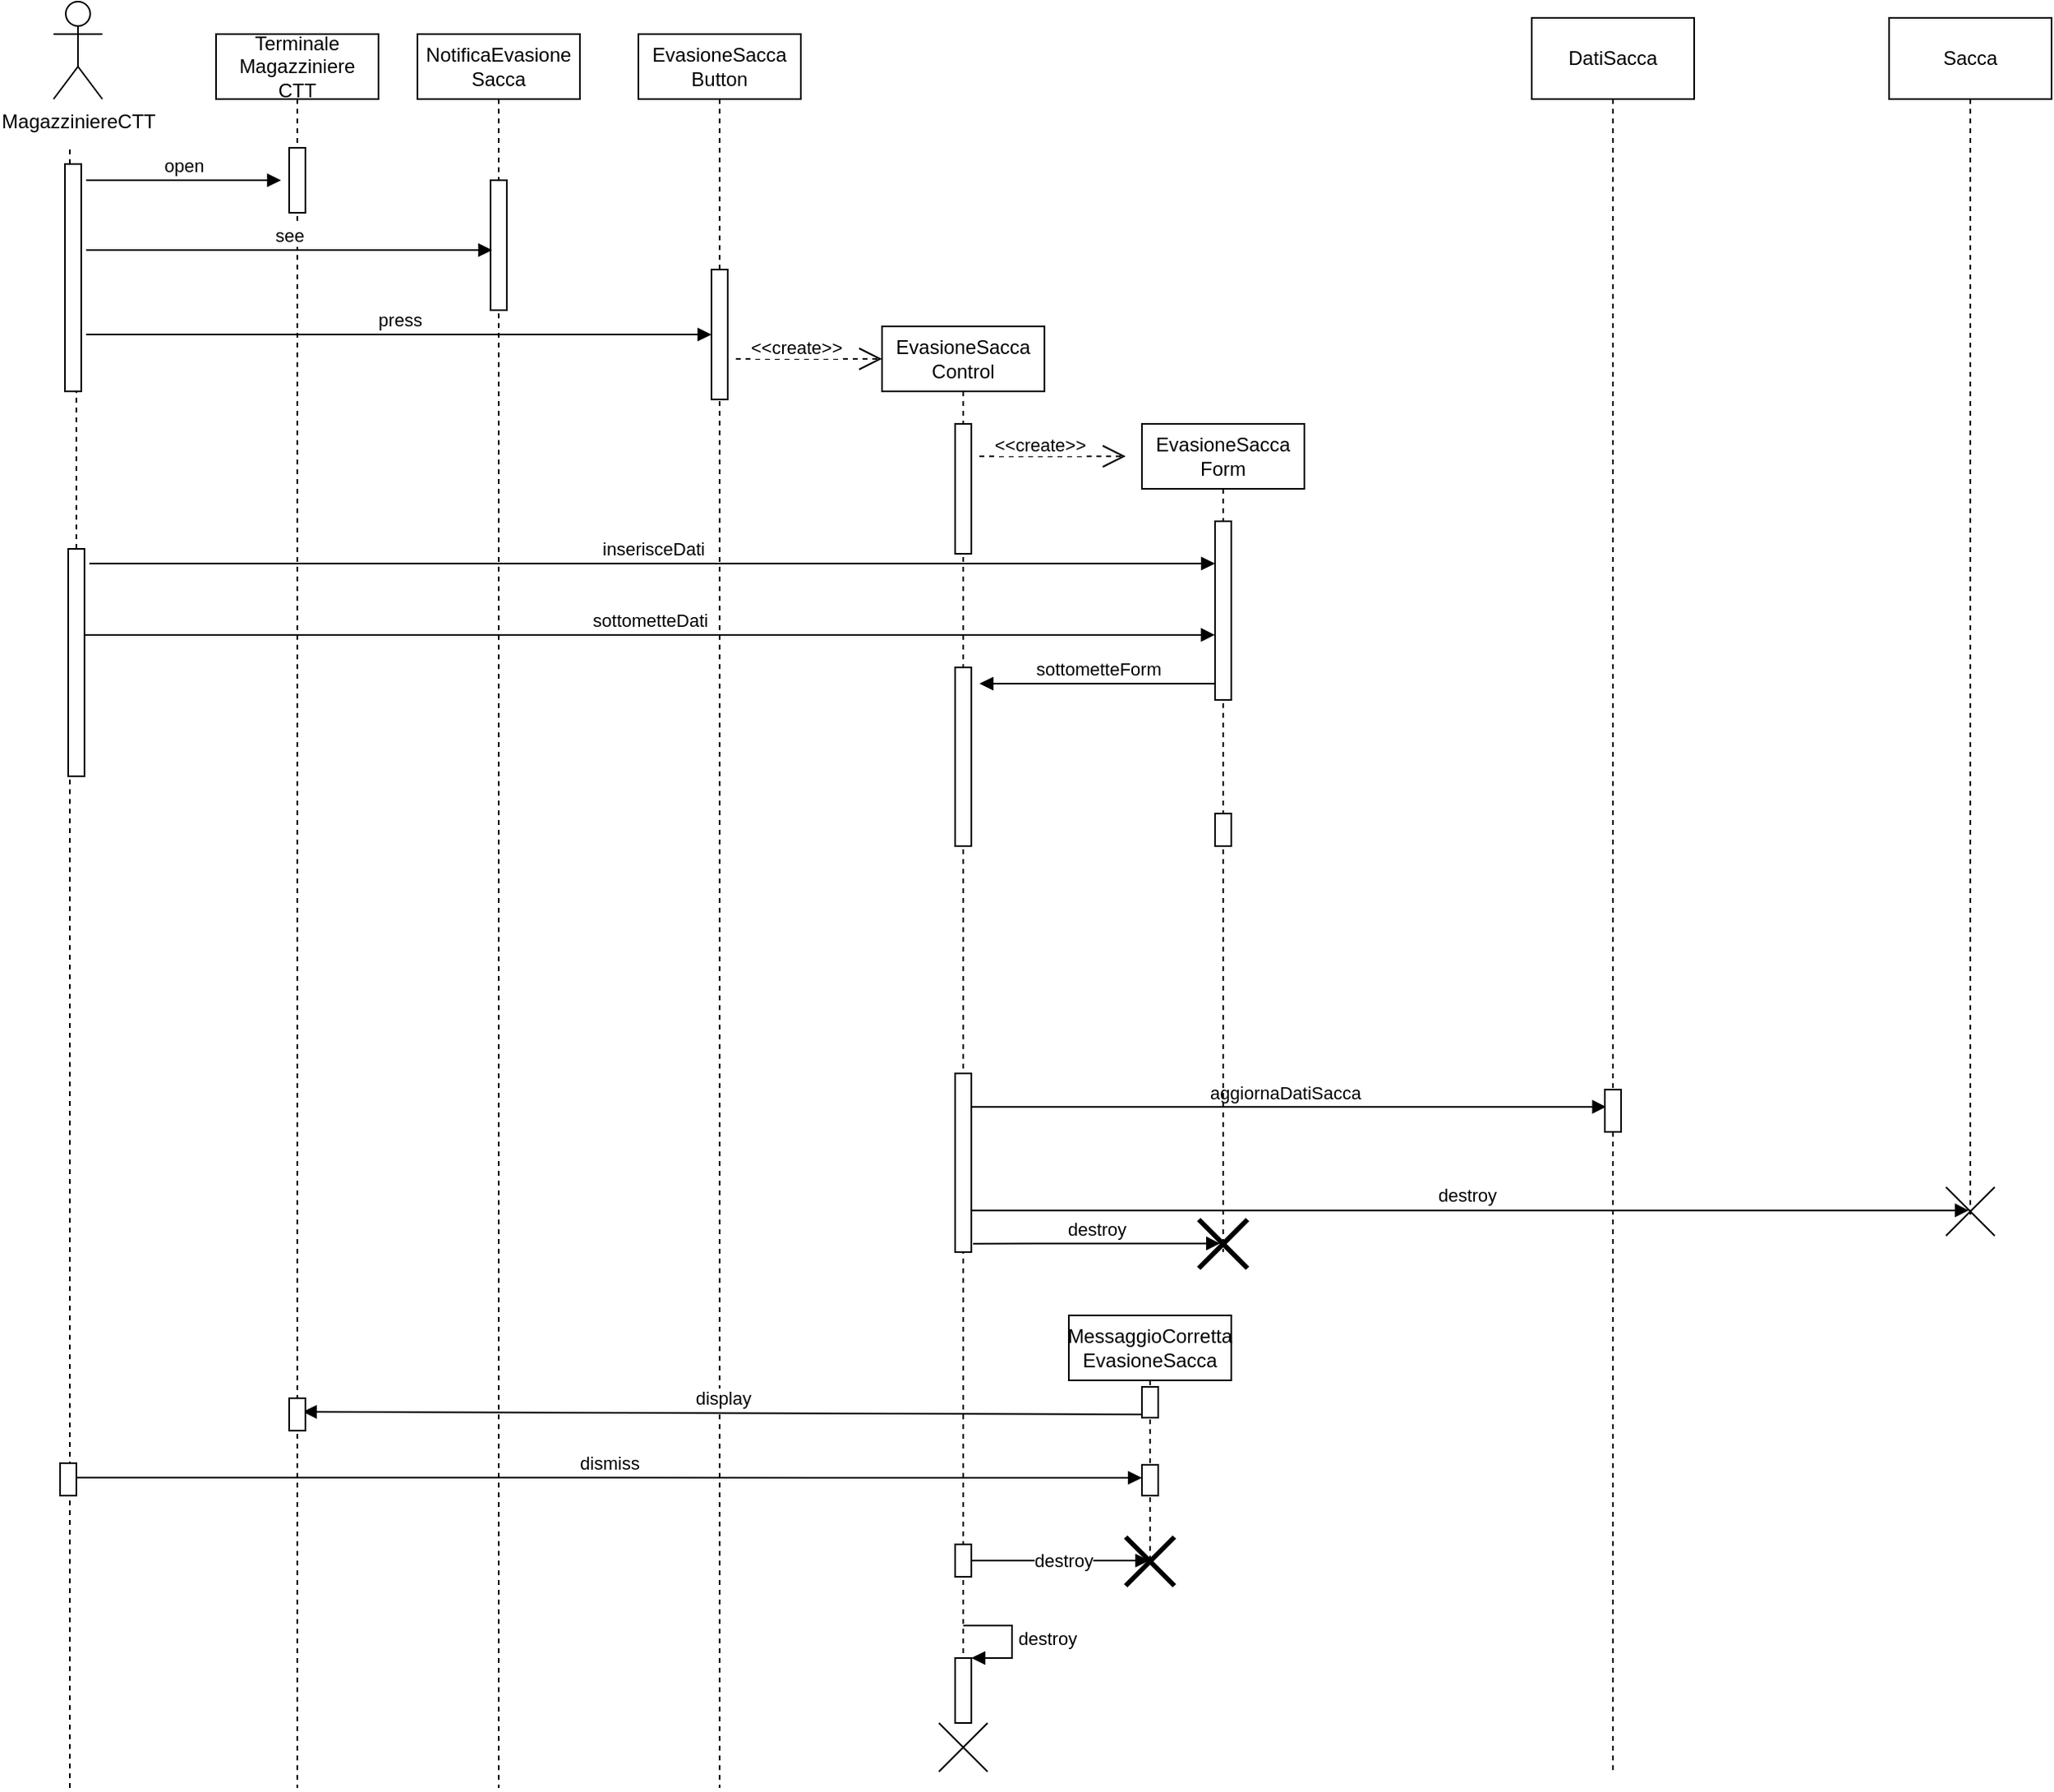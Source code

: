 <mxfile version="14.5.1" type="device"><diagram id="XsYjjXMs02kWa-WO1dlW" name="Page-1"><mxGraphModel dx="1422" dy="862" grid="1" gridSize="10" guides="1" tooltips="1" connect="1" arrows="1" fold="1" page="1" pageScale="1" pageWidth="827" pageHeight="1169" math="0" shadow="0"><root><mxCell id="0"/><mxCell id="1" parent="0"/><mxCell id="waBPI72vu24lXxiu2Cvt-4" value="destroy" style="html=1;verticalAlign=bottom;endArrow=block;entryX=0.469;entryY=0.478;entryDx=0;entryDy=0;entryPerimeter=0;" parent="1" target="waBPI72vu24lXxiu2Cvt-5" edge="1" source="NlIbe6UXu61aGWaOA6JF-43"><mxGeometry width="80" relative="1" as="geometry"><mxPoint x="1380" y="840" as="sourcePoint"/><mxPoint x="2053.33" y="840.34" as="targetPoint"/></mxGeometry></mxCell><mxCell id="waBPI72vu24lXxiu2Cvt-6" value="aggiornaDatiSacca" style="html=1;verticalAlign=bottom;endArrow=block;entryX=0.08;entryY=0.408;entryDx=0;entryDy=0;entryPerimeter=0;" parent="1" target="q7Y4T0QO9IF6jPcpgNIj-2" edge="1" source="NlIbe6UXu61aGWaOA6JF-43"><mxGeometry width="80" relative="1" as="geometry"><mxPoint x="1380" y="820" as="sourcePoint"/><mxPoint x="1912" y="821" as="targetPoint"/></mxGeometry></mxCell><mxCell id="NlIbe6UXu61aGWaOA6JF-48" value="EvasioneSacca&lt;br&gt;Form" style="shape=umlLifeline;perimeter=lifelinePerimeter;whiteSpace=wrap;html=1;container=1;collapsible=0;recursiveResize=0;outlineConnect=0;" parent="1" vertex="1"><mxGeometry x="760" y="320" width="100" height="510" as="geometry"/></mxCell><mxCell id="9CCmjaMXcZuyw1InD07_-40" value="" style="html=1;points=[];perimeter=orthogonalPerimeter;" parent="NlIbe6UXu61aGWaOA6JF-48" vertex="1"><mxGeometry x="45" y="240" width="10" height="20" as="geometry"/></mxCell><mxCell id="9CCmjaMXcZuyw1InD07_-42" value="" style="shape=umlDestroy;whiteSpace=wrap;html=1;strokeWidth=3;" parent="NlIbe6UXu61aGWaOA6JF-48" vertex="1"><mxGeometry x="35" y="490" width="30" height="30" as="geometry"/></mxCell><mxCell id="NlIbe6UXu61aGWaOA6JF-1" value="MagazziniereCTT" style="shape=umlActor;verticalLabelPosition=bottom;verticalAlign=top;html=1;outlineConnect=0;" parent="1" vertex="1"><mxGeometry x="90" y="60" width="30" height="60" as="geometry"/></mxCell><mxCell id="NlIbe6UXu61aGWaOA6JF-2" value="" style="endArrow=none;dashed=1;html=1;" parent="1" source="NlIbe6UXu61aGWaOA6JF-7" edge="1"><mxGeometry width="50" height="50" relative="1" as="geometry"><mxPoint x="100" y="410" as="sourcePoint"/><mxPoint x="100" y="150" as="targetPoint"/></mxGeometry></mxCell><mxCell id="NlIbe6UXu61aGWaOA6JF-7" value="" style="html=1;points=[];perimeter=orthogonalPerimeter;" parent="1" vertex="1"><mxGeometry x="97" y="160" width="10" height="140" as="geometry"/></mxCell><mxCell id="NlIbe6UXu61aGWaOA6JF-8" value="" style="endArrow=none;dashed=1;html=1;" parent="1" source="NlIbe6UXu61aGWaOA6JF-50" target="NlIbe6UXu61aGWaOA6JF-7" edge="1"><mxGeometry width="50" height="50" relative="1" as="geometry"><mxPoint x="100" y="600" as="sourcePoint"/><mxPoint x="100" y="150" as="targetPoint"/></mxGeometry></mxCell><mxCell id="NlIbe6UXu61aGWaOA6JF-26" value="Terminale Magazziniere CTT" style="shape=umlLifeline;perimeter=lifelinePerimeter;whiteSpace=wrap;html=1;container=1;collapsible=0;recursiveResize=0;outlineConnect=0;" parent="1" vertex="1"><mxGeometry x="190" y="80" width="100" height="1080" as="geometry"/></mxCell><mxCell id="NlIbe6UXu61aGWaOA6JF-35" value="" style="html=1;points=[];perimeter=orthogonalPerimeter;" parent="NlIbe6UXu61aGWaOA6JF-26" vertex="1"><mxGeometry x="45" y="70" width="10" height="40" as="geometry"/></mxCell><mxCell id="NlIbe6UXu61aGWaOA6JF-31" value="open" style="html=1;verticalAlign=bottom;endArrow=block;" parent="1" edge="1"><mxGeometry width="80" relative="1" as="geometry"><mxPoint x="110" y="170" as="sourcePoint"/><mxPoint x="230" y="170" as="targetPoint"/></mxGeometry></mxCell><mxCell id="NlIbe6UXu61aGWaOA6JF-32" value="NotificaEvasione Sacca" style="shape=umlLifeline;perimeter=lifelinePerimeter;whiteSpace=wrap;html=1;container=1;collapsible=0;recursiveResize=0;outlineConnect=0;" parent="1" vertex="1"><mxGeometry x="314" y="80" width="100" height="1080" as="geometry"/></mxCell><mxCell id="NlIbe6UXu61aGWaOA6JF-33" value="" style="html=1;points=[];perimeter=orthogonalPerimeter;" parent="NlIbe6UXu61aGWaOA6JF-32" vertex="1"><mxGeometry x="45" y="90" width="10" height="80" as="geometry"/></mxCell><mxCell id="NlIbe6UXu61aGWaOA6JF-34" value="see" style="html=1;verticalAlign=bottom;endArrow=block;" parent="1" edge="1"><mxGeometry width="80" relative="1" as="geometry"><mxPoint x="110" y="213" as="sourcePoint"/><mxPoint x="360" y="213" as="targetPoint"/></mxGeometry></mxCell><mxCell id="NlIbe6UXu61aGWaOA6JF-38" value="EvasioneSacca&lt;br&gt;Button" style="shape=umlLifeline;perimeter=lifelinePerimeter;whiteSpace=wrap;html=1;container=1;collapsible=0;recursiveResize=0;outlineConnect=0;" parent="1" vertex="1"><mxGeometry x="450" y="80" width="100" height="1080" as="geometry"/></mxCell><mxCell id="NlIbe6UXu61aGWaOA6JF-39" value="" style="html=1;points=[];perimeter=orthogonalPerimeter;" parent="NlIbe6UXu61aGWaOA6JF-38" vertex="1"><mxGeometry x="45" y="145" width="10" height="80" as="geometry"/></mxCell><mxCell id="NlIbe6UXu61aGWaOA6JF-40" value="press" style="html=1;verticalAlign=bottom;endArrow=block;entryX=0;entryY=0.5;entryDx=0;entryDy=0;entryPerimeter=0;" parent="1" edge="1" target="NlIbe6UXu61aGWaOA6JF-39"><mxGeometry width="80" relative="1" as="geometry"><mxPoint x="110" y="265" as="sourcePoint"/><mxPoint x="490" y="265" as="targetPoint"/></mxGeometry></mxCell><mxCell id="NlIbe6UXu61aGWaOA6JF-41" value="" style="endArrow=open;dashed=1;endFill=0;endSize=12;html=1;" parent="1" edge="1"><mxGeometry width="160" relative="1" as="geometry"><mxPoint x="510" y="280" as="sourcePoint"/><mxPoint x="600" y="280" as="targetPoint"/></mxGeometry></mxCell><mxCell id="NlIbe6UXu61aGWaOA6JF-42" value="&amp;lt;&amp;lt;create&amp;gt;&amp;gt;" style="edgeLabel;html=1;align=center;verticalAlign=middle;resizable=0;points=[];" parent="NlIbe6UXu61aGWaOA6JF-41" vertex="1" connectable="0"><mxGeometry x="0.225" y="3" relative="1" as="geometry"><mxPoint x="-18" y="-4" as="offset"/></mxGeometry></mxCell><mxCell id="NlIbe6UXu61aGWaOA6JF-43" value="EvasioneSacca Control" style="shape=umlLifeline;perimeter=lifelinePerimeter;whiteSpace=wrap;html=1;container=1;collapsible=0;recursiveResize=0;outlineConnect=0;" parent="1" vertex="1"><mxGeometry x="600" y="260" width="100" height="820" as="geometry"/></mxCell><mxCell id="NlIbe6UXu61aGWaOA6JF-47" value="" style="html=1;points=[];perimeter=orthogonalPerimeter;" parent="NlIbe6UXu61aGWaOA6JF-43" vertex="1"><mxGeometry x="45" y="60" width="10" height="80" as="geometry"/></mxCell><mxCell id="NlIbe6UXu61aGWaOA6JF-54" value="" style="html=1;points=[];perimeter=orthogonalPerimeter;" parent="NlIbe6UXu61aGWaOA6JF-43" vertex="1"><mxGeometry x="45" y="210" width="10" height="110" as="geometry"/></mxCell><mxCell id="9CCmjaMXcZuyw1InD07_-26" value="" style="html=1;points=[];perimeter=orthogonalPerimeter;" parent="NlIbe6UXu61aGWaOA6JF-43" vertex="1"><mxGeometry x="45" y="750" width="10" height="20" as="geometry"/></mxCell><mxCell id="oHIcFJpFnRrAKAoGPdnC-1" value="" style="html=1;points=[];perimeter=orthogonalPerimeter;" vertex="1" parent="NlIbe6UXu61aGWaOA6JF-43"><mxGeometry x="45" y="460" width="10" height="110" as="geometry"/></mxCell><mxCell id="oHIcFJpFnRrAKAoGPdnC-2" value="destroy" style="edgeStyle=orthogonalEdgeStyle;html=1;align=left;spacingLeft=2;endArrow=block;rounded=0;" edge="1" parent="NlIbe6UXu61aGWaOA6JF-43"><mxGeometry x="-0.361" relative="1" as="geometry"><mxPoint x="55" y="760" as="sourcePoint"/><Array as="points"><mxPoint x="130" y="760"/><mxPoint x="130" y="760"/></Array><mxPoint x="164.5" y="760" as="targetPoint"/><mxPoint as="offset"/></mxGeometry></mxCell><mxCell id="NlIbe6UXu61aGWaOA6JF-44" value="" style="endArrow=open;dashed=1;endFill=0;endSize=12;html=1;" parent="1" edge="1"><mxGeometry width="160" relative="1" as="geometry"><mxPoint x="660" y="340" as="sourcePoint"/><mxPoint x="750" y="340" as="targetPoint"/></mxGeometry></mxCell><mxCell id="NlIbe6UXu61aGWaOA6JF-45" value="&amp;lt;&amp;lt;create&amp;gt;&amp;gt;" style="edgeLabel;html=1;align=center;verticalAlign=middle;resizable=0;points=[];" parent="NlIbe6UXu61aGWaOA6JF-44" vertex="1" connectable="0"><mxGeometry x="0.225" y="3" relative="1" as="geometry"><mxPoint x="-18" y="-4" as="offset"/></mxGeometry></mxCell><mxCell id="NlIbe6UXu61aGWaOA6JF-49" value="" style="html=1;points=[];perimeter=orthogonalPerimeter;" parent="1" vertex="1"><mxGeometry x="805" y="380" width="10" height="110" as="geometry"/></mxCell><mxCell id="NlIbe6UXu61aGWaOA6JF-50" value="" style="html=1;points=[];perimeter=orthogonalPerimeter;" parent="1" vertex="1"><mxGeometry x="99" y="397" width="10" height="140" as="geometry"/></mxCell><mxCell id="NlIbe6UXu61aGWaOA6JF-51" value="" style="endArrow=none;dashed=1;html=1;" parent="1" target="NlIbe6UXu61aGWaOA6JF-50" edge="1"><mxGeometry width="50" height="50" relative="1" as="geometry"><mxPoint x="100" y="1160" as="sourcePoint"/><mxPoint x="100" y="300" as="targetPoint"/></mxGeometry></mxCell><mxCell id="NlIbe6UXu61aGWaOA6JF-52" value="&lt;div&gt;inserisceDati&lt;/div&gt;" style="html=1;verticalAlign=bottom;endArrow=block;" parent="1" edge="1" target="NlIbe6UXu61aGWaOA6JF-49"><mxGeometry width="80" relative="1" as="geometry"><mxPoint x="112" y="406" as="sourcePoint"/><mxPoint x="801.5" y="406" as="targetPoint"/></mxGeometry></mxCell><mxCell id="NlIbe6UXu61aGWaOA6JF-53" value="sottometteDati" style="html=1;verticalAlign=bottom;endArrow=block;entryX=-0.01;entryY=0.636;entryDx=0;entryDy=0;entryPerimeter=0;" parent="1" edge="1" target="NlIbe6UXu61aGWaOA6JF-49"><mxGeometry width="80" relative="1" as="geometry"><mxPoint x="109" y="450" as="sourcePoint"/><mxPoint x="800" y="450" as="targetPoint"/></mxGeometry></mxCell><mxCell id="NlIbe6UXu61aGWaOA6JF-55" value="sottometteForm" style="html=1;verticalAlign=bottom;endArrow=block;" parent="1" edge="1"><mxGeometry width="80" relative="1" as="geometry"><mxPoint x="805" y="480" as="sourcePoint"/><mxPoint x="660" y="480" as="targetPoint"/></mxGeometry></mxCell><mxCell id="9CCmjaMXcZuyw1InD07_-8" value="MessaggioCorretta&lt;br&gt;EvasioneSacca" style="shape=umlLifeline;perimeter=lifelinePerimeter;whiteSpace=wrap;html=1;container=1;collapsible=0;recursiveResize=0;outlineConnect=0;" parent="1" vertex="1"><mxGeometry x="715" y="869" width="100" height="151" as="geometry"/></mxCell><mxCell id="9CCmjaMXcZuyw1InD07_-9" value="" style="html=1;points=[];perimeter=orthogonalPerimeter;" parent="9CCmjaMXcZuyw1InD07_-8" vertex="1"><mxGeometry x="45" y="44" width="10" height="19" as="geometry"/></mxCell><mxCell id="9CCmjaMXcZuyw1InD07_-30" value="" style="html=1;points=[];perimeter=orthogonalPerimeter;" parent="9CCmjaMXcZuyw1InD07_-8" vertex="1"><mxGeometry x="45" y="92" width="10" height="19" as="geometry"/></mxCell><mxCell id="oHIcFJpFnRrAKAoGPdnC-3" value="" style="shape=umlDestroy;whiteSpace=wrap;html=1;strokeWidth=3;" vertex="1" parent="9CCmjaMXcZuyw1InD07_-8"><mxGeometry x="35" y="136.5" width="30" height="30" as="geometry"/></mxCell><mxCell id="9CCmjaMXcZuyw1InD07_-10" value="display" style="html=1;verticalAlign=bottom;endArrow=block;entryX=0.847;entryY=0.418;entryDx=0;entryDy=0;entryPerimeter=0;" parent="1" edge="1" target="9CCmjaMXcZuyw1InD07_-11"><mxGeometry width="80" relative="1" as="geometry"><mxPoint x="760" y="930" as="sourcePoint"/><mxPoint x="250" y="930" as="targetPoint"/></mxGeometry></mxCell><mxCell id="9CCmjaMXcZuyw1InD07_-11" value="" style="html=1;points=[];perimeter=orthogonalPerimeter;" parent="1" vertex="1"><mxGeometry x="235" y="920" width="10" height="20" as="geometry"/></mxCell><mxCell id="9CCmjaMXcZuyw1InD07_-12" value="" style="html=1;points=[];perimeter=orthogonalPerimeter;" parent="1" vertex="1"><mxGeometry x="94" y="960" width="10" height="20" as="geometry"/></mxCell><mxCell id="9CCmjaMXcZuyw1InD07_-13" value="dismiss" style="html=1;verticalAlign=bottom;endArrow=block;" parent="1" edge="1"><mxGeometry width="80" relative="1" as="geometry"><mxPoint x="104" y="968.82" as="sourcePoint"/><mxPoint x="760" y="969" as="targetPoint"/></mxGeometry></mxCell><mxCell id="9CCmjaMXcZuyw1InD07_-37" value="destroy" style="html=1;verticalAlign=bottom;endArrow=block;entryX=0.438;entryY=0.49;entryDx=0;entryDy=0;entryPerimeter=0;" parent="1" edge="1" target="9CCmjaMXcZuyw1InD07_-42"><mxGeometry width="80" relative="1" as="geometry"><mxPoint x="656" y="824.82" as="sourcePoint"/><mxPoint x="805.5" y="824.82" as="targetPoint"/></mxGeometry></mxCell><mxCell id="q7Y4T0QO9IF6jPcpgNIj-1" value="DatiSacca" style="shape=umlLifeline;perimeter=lifelinePerimeter;whiteSpace=wrap;html=1;container=1;collapsible=0;recursiveResize=0;outlineConnect=0;size=50;" parent="1" vertex="1"><mxGeometry x="1000" y="70" width="100" height="1080" as="geometry"/></mxCell><mxCell id="q7Y4T0QO9IF6jPcpgNIj-2" value="" style="html=1;points=[];perimeter=orthogonalPerimeter;" parent="q7Y4T0QO9IF6jPcpgNIj-1" vertex="1"><mxGeometry x="45" y="660" width="10" height="26" as="geometry"/></mxCell><mxCell id="waBPI72vu24lXxiu2Cvt-2" value="Sacca" style="shape=umlLifeline;perimeter=lifelinePerimeter;whiteSpace=wrap;html=1;container=1;collapsible=0;recursiveResize=0;outlineConnect=0;size=50;" parent="1" vertex="1"><mxGeometry x="1220" y="70" width="100" height="740" as="geometry"/></mxCell><mxCell id="waBPI72vu24lXxiu2Cvt-5" value="" style="shape=umlDestroy;whiteSpace=wrap;html=1;strokeWidth=1;" parent="waBPI72vu24lXxiu2Cvt-2" vertex="1"><mxGeometry x="35" y="720" width="30" height="30" as="geometry"/></mxCell><mxCell id="9CCmjaMXcZuyw1InD07_-33" value="" style="html=1;points=[];perimeter=orthogonalPerimeter;" parent="1" vertex="1"><mxGeometry x="645" y="1080" width="10" height="40" as="geometry"/></mxCell><mxCell id="9CCmjaMXcZuyw1InD07_-34" value="destroy" style="edgeStyle=orthogonalEdgeStyle;html=1;align=left;spacingLeft=2;endArrow=block;rounded=0;entryX=1;entryY=0;" parent="1" target="9CCmjaMXcZuyw1InD07_-33" edge="1"><mxGeometry relative="1" as="geometry"><mxPoint x="650" y="1060" as="sourcePoint"/><Array as="points"><mxPoint x="680" y="1060"/></Array></mxGeometry></mxCell><mxCell id="9CCmjaMXcZuyw1InD07_-36" value="" style="shape=umlDestroy;whiteSpace=wrap;html=1;strokeWidth=1;" parent="1" vertex="1"><mxGeometry x="635" y="1120" width="30" height="30" as="geometry"/></mxCell></root></mxGraphModel></diagram></mxfile>